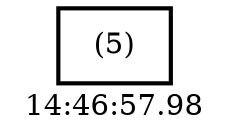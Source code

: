 digraph  g{ graph[label = "14:46:57.98"]
node [shape=rectangle, color=black, fontcolor=black, style=bold] edge [color=black] 0 [label="(5)"] ; 
}

